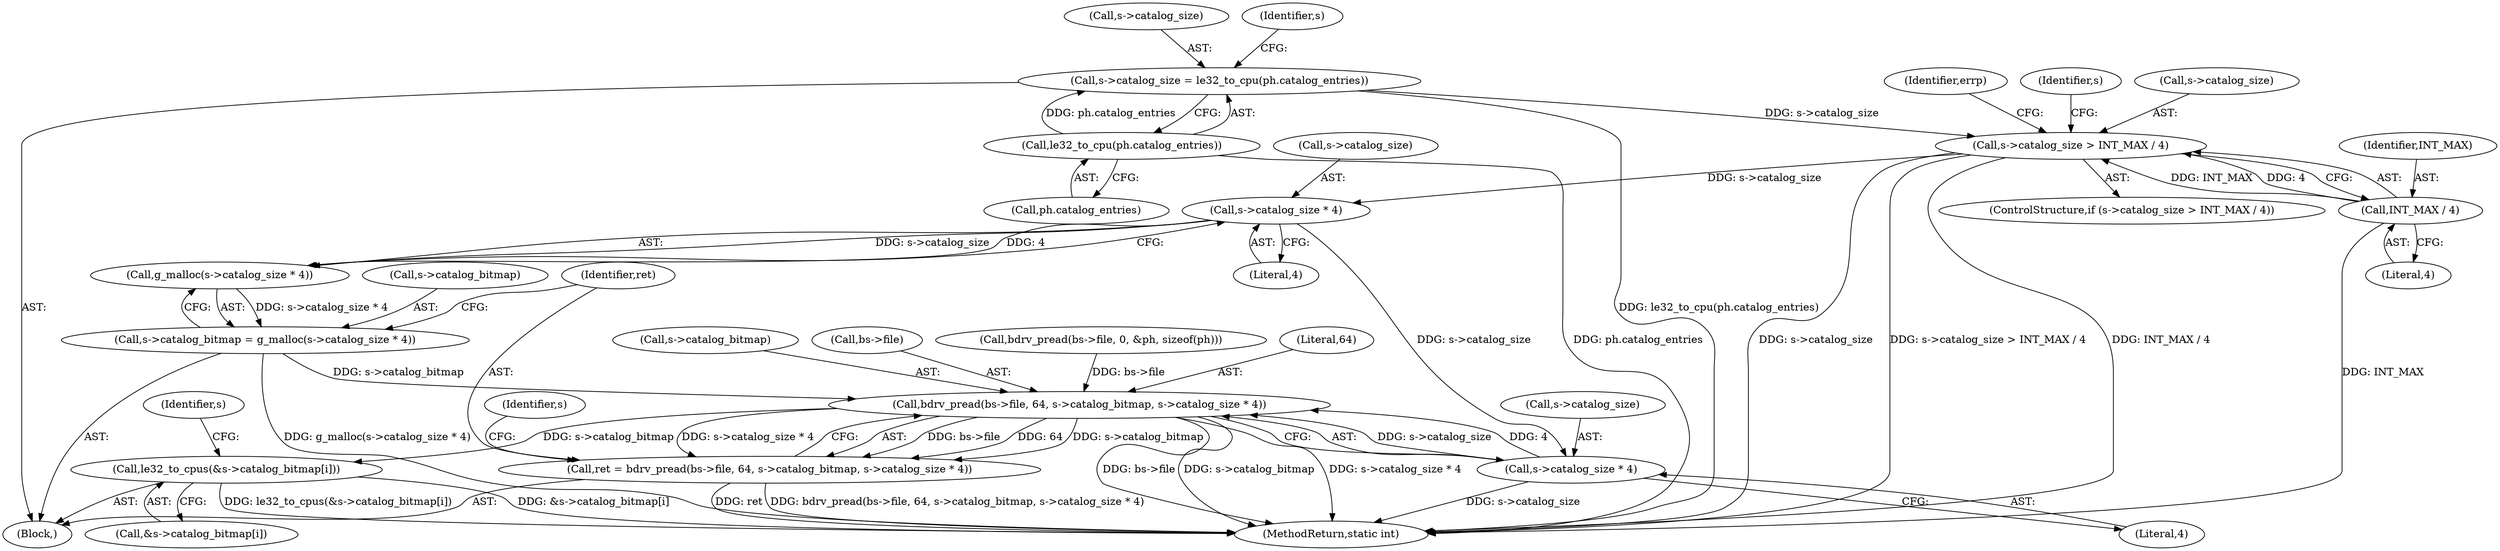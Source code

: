 digraph "0_qemu_afbcc40bee4ef51731102d7d4b499ee12fc182e1@pointer" {
"1000186" [label="(Call,s->catalog_size > INT_MAX / 4)"];
"1000177" [label="(Call,s->catalog_size = le32_to_cpu(ph.catalog_entries))"];
"1000181" [label="(Call,le32_to_cpu(ph.catalog_entries))"];
"1000190" [label="(Call,INT_MAX / 4)"];
"1000207" [label="(Call,s->catalog_size * 4)"];
"1000206" [label="(Call,g_malloc(s->catalog_size * 4))"];
"1000202" [label="(Call,s->catalog_bitmap = g_malloc(s->catalog_size * 4))"];
"1000214" [label="(Call,bdrv_pread(bs->file, 64, s->catalog_bitmap, s->catalog_size * 4))"];
"1000212" [label="(Call,ret = bdrv_pread(bs->file, 64, s->catalog_bitmap, s->catalog_size * 4))"];
"1000227" [label="(Call,le32_to_cpus(&s->catalog_bitmap[i]))"];
"1000222" [label="(Call,s->catalog_size * 4)"];
"1000195" [label="(Identifier,errp)"];
"1000206" [label="(Call,g_malloc(s->catalog_size * 4))"];
"1000223" [label="(Call,s->catalog_size)"];
"1000204" [label="(Identifier,s)"];
"1000208" [label="(Call,s->catalog_size)"];
"1000185" [label="(ControlStructure,if (s->catalog_size > INT_MAX / 4))"];
"1000228" [label="(Call,&s->catalog_bitmap[i])"];
"1000211" [label="(Literal,4)"];
"1000187" [label="(Call,s->catalog_size)"];
"1000207" [label="(Call,s->catalog_size * 4)"];
"1000178" [label="(Call,s->catalog_size)"];
"1000231" [label="(Identifier,s)"];
"1000177" [label="(Call,s->catalog_size = le32_to_cpu(ph.catalog_entries))"];
"1000106" [label="(Block,)"];
"1000218" [label="(Literal,64)"];
"1000248" [label="(MethodReturn,static int)"];
"1000202" [label="(Call,s->catalog_bitmap = g_malloc(s->catalog_size * 4))"];
"1000219" [label="(Call,s->catalog_bitmap)"];
"1000215" [label="(Call,bs->file)"];
"1000214" [label="(Call,bdrv_pread(bs->file, 64, s->catalog_bitmap, s->catalog_size * 4))"];
"1000212" [label="(Call,ret = bdrv_pread(bs->file, 64, s->catalog_bitmap, s->catalog_size * 4))"];
"1000188" [label="(Identifier,s)"];
"1000227" [label="(Call,le32_to_cpus(&s->catalog_bitmap[i]))"];
"1000181" [label="(Call,le32_to_cpu(ph.catalog_entries))"];
"1000237" [label="(Identifier,s)"];
"1000226" [label="(Literal,4)"];
"1000213" [label="(Identifier,ret)"];
"1000182" [label="(Call,ph.catalog_entries)"];
"1000203" [label="(Call,s->catalog_bitmap)"];
"1000123" [label="(Call,bdrv_pread(bs->file, 0, &ph, sizeof(ph)))"];
"1000191" [label="(Identifier,INT_MAX)"];
"1000186" [label="(Call,s->catalog_size > INT_MAX / 4)"];
"1000190" [label="(Call,INT_MAX / 4)"];
"1000192" [label="(Literal,4)"];
"1000222" [label="(Call,s->catalog_size * 4)"];
"1000186" -> "1000185"  [label="AST: "];
"1000186" -> "1000190"  [label="CFG: "];
"1000187" -> "1000186"  [label="AST: "];
"1000190" -> "1000186"  [label="AST: "];
"1000195" -> "1000186"  [label="CFG: "];
"1000204" -> "1000186"  [label="CFG: "];
"1000186" -> "1000248"  [label="DDG: s->catalog_size"];
"1000186" -> "1000248"  [label="DDG: s->catalog_size > INT_MAX / 4"];
"1000186" -> "1000248"  [label="DDG: INT_MAX / 4"];
"1000177" -> "1000186"  [label="DDG: s->catalog_size"];
"1000190" -> "1000186"  [label="DDG: INT_MAX"];
"1000190" -> "1000186"  [label="DDG: 4"];
"1000186" -> "1000207"  [label="DDG: s->catalog_size"];
"1000177" -> "1000106"  [label="AST: "];
"1000177" -> "1000181"  [label="CFG: "];
"1000178" -> "1000177"  [label="AST: "];
"1000181" -> "1000177"  [label="AST: "];
"1000188" -> "1000177"  [label="CFG: "];
"1000177" -> "1000248"  [label="DDG: le32_to_cpu(ph.catalog_entries)"];
"1000181" -> "1000177"  [label="DDG: ph.catalog_entries"];
"1000181" -> "1000182"  [label="CFG: "];
"1000182" -> "1000181"  [label="AST: "];
"1000181" -> "1000248"  [label="DDG: ph.catalog_entries"];
"1000190" -> "1000192"  [label="CFG: "];
"1000191" -> "1000190"  [label="AST: "];
"1000192" -> "1000190"  [label="AST: "];
"1000190" -> "1000248"  [label="DDG: INT_MAX"];
"1000207" -> "1000206"  [label="AST: "];
"1000207" -> "1000211"  [label="CFG: "];
"1000208" -> "1000207"  [label="AST: "];
"1000211" -> "1000207"  [label="AST: "];
"1000206" -> "1000207"  [label="CFG: "];
"1000207" -> "1000206"  [label="DDG: s->catalog_size"];
"1000207" -> "1000206"  [label="DDG: 4"];
"1000207" -> "1000222"  [label="DDG: s->catalog_size"];
"1000206" -> "1000202"  [label="AST: "];
"1000202" -> "1000206"  [label="CFG: "];
"1000206" -> "1000202"  [label="DDG: s->catalog_size * 4"];
"1000202" -> "1000106"  [label="AST: "];
"1000203" -> "1000202"  [label="AST: "];
"1000213" -> "1000202"  [label="CFG: "];
"1000202" -> "1000248"  [label="DDG: g_malloc(s->catalog_size * 4)"];
"1000202" -> "1000214"  [label="DDG: s->catalog_bitmap"];
"1000214" -> "1000212"  [label="AST: "];
"1000214" -> "1000222"  [label="CFG: "];
"1000215" -> "1000214"  [label="AST: "];
"1000218" -> "1000214"  [label="AST: "];
"1000219" -> "1000214"  [label="AST: "];
"1000222" -> "1000214"  [label="AST: "];
"1000212" -> "1000214"  [label="CFG: "];
"1000214" -> "1000248"  [label="DDG: s->catalog_bitmap"];
"1000214" -> "1000248"  [label="DDG: s->catalog_size * 4"];
"1000214" -> "1000248"  [label="DDG: bs->file"];
"1000214" -> "1000212"  [label="DDG: bs->file"];
"1000214" -> "1000212"  [label="DDG: 64"];
"1000214" -> "1000212"  [label="DDG: s->catalog_bitmap"];
"1000214" -> "1000212"  [label="DDG: s->catalog_size * 4"];
"1000123" -> "1000214"  [label="DDG: bs->file"];
"1000222" -> "1000214"  [label="DDG: s->catalog_size"];
"1000222" -> "1000214"  [label="DDG: 4"];
"1000214" -> "1000227"  [label="DDG: s->catalog_bitmap"];
"1000212" -> "1000106"  [label="AST: "];
"1000213" -> "1000212"  [label="AST: "];
"1000231" -> "1000212"  [label="CFG: "];
"1000212" -> "1000248"  [label="DDG: bdrv_pread(bs->file, 64, s->catalog_bitmap, s->catalog_size * 4)"];
"1000212" -> "1000248"  [label="DDG: ret"];
"1000227" -> "1000106"  [label="AST: "];
"1000227" -> "1000228"  [label="CFG: "];
"1000228" -> "1000227"  [label="AST: "];
"1000237" -> "1000227"  [label="CFG: "];
"1000227" -> "1000248"  [label="DDG: le32_to_cpus(&s->catalog_bitmap[i])"];
"1000227" -> "1000248"  [label="DDG: &s->catalog_bitmap[i]"];
"1000222" -> "1000226"  [label="CFG: "];
"1000223" -> "1000222"  [label="AST: "];
"1000226" -> "1000222"  [label="AST: "];
"1000222" -> "1000248"  [label="DDG: s->catalog_size"];
}
